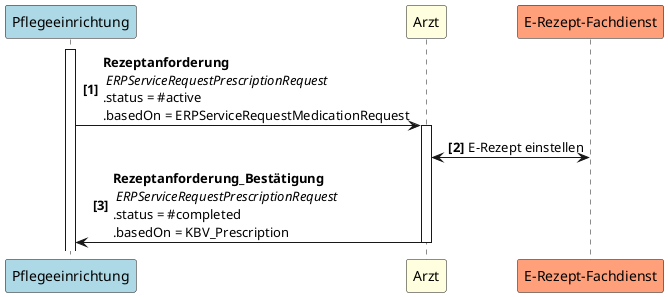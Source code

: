 @startuml UC3
autonumber "<b>[0]"
participant Pflegeeinrichtung as PE #LightBlue
participant Arzt as A #LightYellow
participant "E-Rezept-Fachdienst" as FD #LightSalmon

activate PE
PE -> A++: <b>Rezeptanforderung\n <i>ERPServiceRequestPrescriptionRequest  \n.status = #active \n.basedOn = ERPServiceRequestMedicationRequest
A <-> FD: E-Rezept einstellen
A -> PE--: <b>Rezeptanforderung_Bestätigung\n <i>ERPServiceRequestPrescriptionRequest  \n.status = #completed \n.basedOn = KBV_Prescription
@enduml